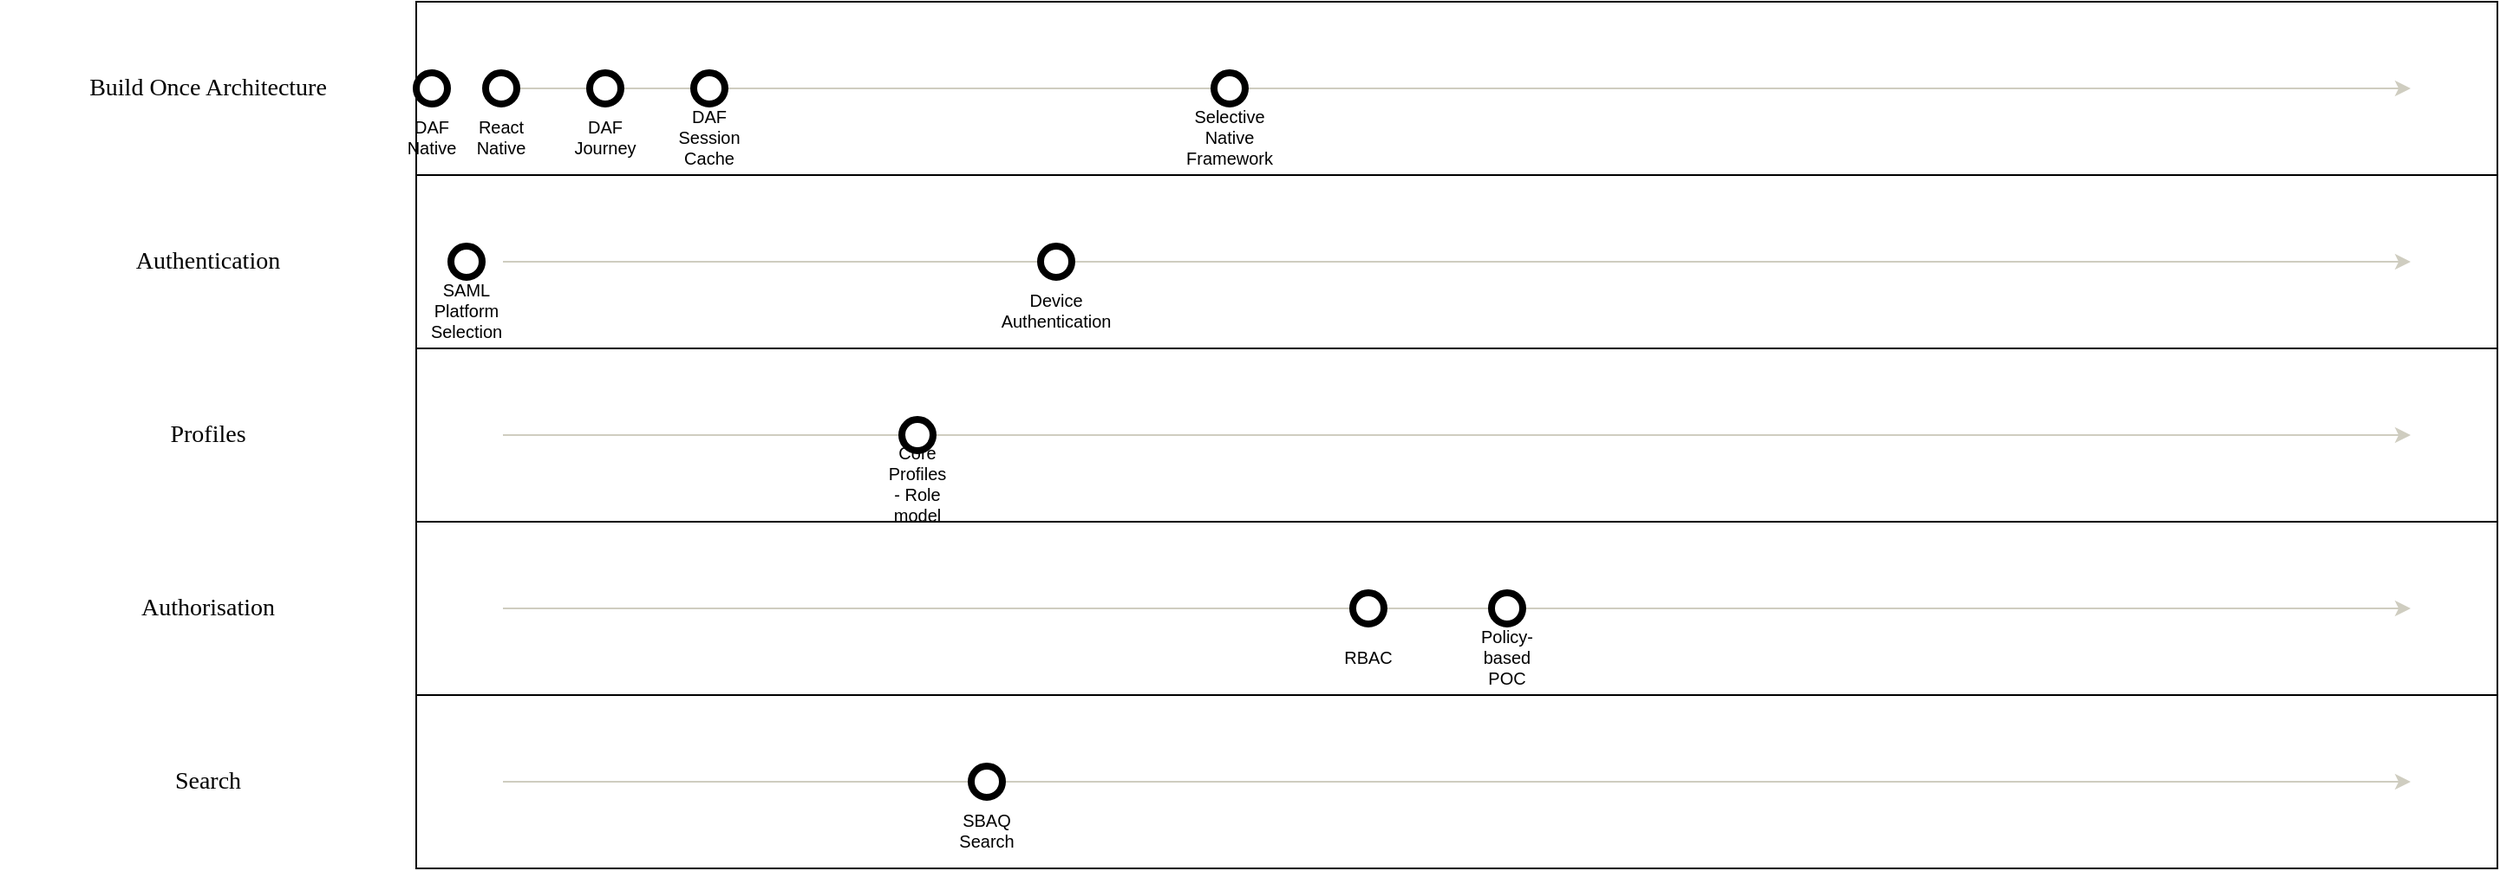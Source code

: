 <mxfile version="14.5.1" type="device"><diagram id="nMbIOyWw1tff--0FTw4Q" name="Page-1"><mxGraphModel dx="981" dy="650" grid="1" gridSize="10" guides="1" tooltips="1" connect="1" arrows="1" fold="1" page="1" pageScale="1" pageWidth="816" pageHeight="1056" math="0" shadow="0"><root><mxCell id="0"/><mxCell id="1" style="locked=1" parent="0" visible="1" value="Background"/><mxCell id="3eMr10-bSvyvjwMugVmJU5" value="Default" style="locked=0" parent="0"/><mxCell id="Ko3L4OGoAJqP947yFvt5Iw" value="" style="text;html=1;strokeColor=none;fillColor=none;align=center;fontFamily=Verdana;verticalAlign=middle;whiteSpace=wrap;rounded=0;fontSize=14;strokeColor=#000000;" parent="3eMr10-bSvyvjwMugVmJU5" vertex="1"><mxGeometry x="240" y="100" width="1200" height="100" as="geometry"/></mxCell><mxCell id="TFcWkZJq6bSQxy2hvJht3I" value="Build Once Architecture" style="text;html=1;strokeColor=none;fillColor=none;align=center;fontFamily=Verdana;verticalAlign=middle;whiteSpace=wrap;rounded=0;fontSize=14;labelBackgroundColor=#ffffff;" parent="3eMr10-bSvyvjwMugVmJU5" vertex="1"><mxGeometry x="0" y="100" width="240" height="100" as="geometry"/></mxCell><mxCell id="8ozvtTpr-cFslT1Aojz_Lb" style="strokeColor=#cfcdc0;" parent="3eMr10-bSvyvjwMugVmJU5" edge="1"><mxGeometry width="2" height="2" relative="1" as="geometry"><mxPoint x="290" y="150" as="sourcePoint"/><mxPoint x="1390" y="150" as="targetPoint"/></mxGeometry></mxCell><mxCell id="JvK2I491aCF2IHnCuMcKrw" value="DAF Native" style="ellipse;whiteSpace=wrap;html=1;aspect=fixed;strokeWidth=4;spacingTop=55;fontSize=10;fontFamily=Helvetica;" vertex="1" parent="3eMr10-bSvyvjwMugVmJU5"><mxGeometry x="240.0" y="141" width="18" height="18" as="geometry"/></mxCell><mxCell id="OuEwUWzXIXEcqM31NYkHtQ" value="React Native" style="ellipse;whiteSpace=wrap;html=1;aspect=fixed;strokeWidth=4;spacingTop=55;fontSize=10;fontFamily=Helvetica;" vertex="1" parent="3eMr10-bSvyvjwMugVmJU5"><mxGeometry x="280.0" y="141" width="18" height="18" as="geometry"/></mxCell><mxCell id="8NkFHSXfieogD8ruZvw_iV" value="DAF Journey" style="ellipse;whiteSpace=wrap;html=1;aspect=fixed;strokeWidth=4;spacingTop=55;fontSize=10;fontFamily=Helvetica;" vertex="1" parent="3eMr10-bSvyvjwMugVmJU5"><mxGeometry x="340.0" y="141" width="18" height="18" as="geometry"/></mxCell><mxCell id="mD1WVwCm7DBA2q38in2U9s" value="DAF Session Cache" style="ellipse;whiteSpace=wrap;html=1;aspect=fixed;strokeWidth=4;spacingTop=55;fontSize=10;fontFamily=Helvetica;" vertex="1" parent="3eMr10-bSvyvjwMugVmJU5"><mxGeometry x="400.0" y="141" width="18" height="18" as="geometry"/></mxCell><mxCell id="chsrzjx34gfB9rssn6LAO2" value="Selective Native Framework" style="ellipse;whiteSpace=wrap;html=1;aspect=fixed;strokeWidth=4;spacingTop=55;fontSize=10;fontFamily=Helvetica;" vertex="1" parent="3eMr10-bSvyvjwMugVmJU5"><mxGeometry x="700.0" y="141" width="18" height="18" as="geometry"/></mxCell><mxCell id="KLRbPZzZ-wwfti21xVgehJ" value="" style="text;html=1;strokeColor=none;fillColor=none;align=center;fontFamily=Verdana;verticalAlign=middle;whiteSpace=wrap;rounded=0;fontSize=14;strokeColor=#000000;" parent="3eMr10-bSvyvjwMugVmJU5" vertex="1"><mxGeometry x="240" y="200" width="1200" height="100" as="geometry"/></mxCell><mxCell id="4ZMk5HH31Mjb29QggAqdnp" value="Authentication" style="text;html=1;strokeColor=none;fillColor=none;align=center;fontFamily=Verdana;verticalAlign=middle;whiteSpace=wrap;rounded=0;fontSize=14;labelBackgroundColor=#ffffff;" parent="3eMr10-bSvyvjwMugVmJU5" vertex="1"><mxGeometry x="0" y="200" width="240" height="100" as="geometry"/></mxCell><mxCell id="cVsS7wxkrr7zLt97IQt5Df" style="strokeColor=#cfcdc0;" parent="3eMr10-bSvyvjwMugVmJU5" edge="1"><mxGeometry width="2" height="2" relative="1" as="geometry"><mxPoint x="290" y="250" as="sourcePoint"/><mxPoint x="1390" y="250" as="targetPoint"/></mxGeometry></mxCell><mxCell id="I4onyow4SUlD61Fy0V4YsV" value="SAML Platform Selection" style="ellipse;whiteSpace=wrap;html=1;aspect=fixed;strokeWidth=4;spacingTop=55;fontSize=10;fontFamily=Helvetica;" vertex="1" parent="3eMr10-bSvyvjwMugVmJU5"><mxGeometry x="260.0" y="241" width="18" height="18" as="geometry"/></mxCell><mxCell id="BWdiK46CmK6P6AYwb7_fuV" value="Device Authentication" style="ellipse;whiteSpace=wrap;html=1;aspect=fixed;strokeWidth=4;spacingTop=55;fontSize=10;fontFamily=Helvetica;" vertex="1" parent="3eMr10-bSvyvjwMugVmJU5"><mxGeometry x="600.0" y="241" width="18" height="18" as="geometry"/></mxCell><mxCell id="n43mCCREYT7YyaJPbDVVp8" value="" style="text;html=1;strokeColor=none;fillColor=none;align=center;fontFamily=Verdana;verticalAlign=middle;whiteSpace=wrap;rounded=0;fontSize=14;strokeColor=#000000;" parent="3eMr10-bSvyvjwMugVmJU5" vertex="1"><mxGeometry x="240" y="300" width="1200" height="100" as="geometry"/></mxCell><mxCell id="syrFUYNtZahA7YfK1qtAU2" value="Profiles" style="text;html=1;strokeColor=none;fillColor=none;align=center;fontFamily=Verdana;verticalAlign=middle;whiteSpace=wrap;rounded=0;fontSize=14;labelBackgroundColor=#ffffff;" parent="3eMr10-bSvyvjwMugVmJU5" vertex="1"><mxGeometry x="0" y="300" width="240" height="100" as="geometry"/></mxCell><mxCell id="qrslLEszdhzicDdbtHCSHz" style="strokeColor=#cfcdc0;" parent="3eMr10-bSvyvjwMugVmJU5" edge="1"><mxGeometry width="2" height="2" relative="1" as="geometry"><mxPoint x="290" y="350" as="sourcePoint"/><mxPoint x="1390" y="350" as="targetPoint"/></mxGeometry></mxCell><mxCell id="xA5qwKebfa6joPho1aA9yL" value="Core Profiles - Role model" style="ellipse;whiteSpace=wrap;html=1;aspect=fixed;strokeWidth=4;spacingTop=55;fontSize=10;fontFamily=Helvetica;" vertex="1" parent="3eMr10-bSvyvjwMugVmJU5"><mxGeometry x="520.0" y="341" width="18" height="18" as="geometry"/></mxCell><mxCell id="Tpcw1h4djOi82NYYtkHy3V" value="" style="text;html=1;strokeColor=none;fillColor=none;align=center;fontFamily=Verdana;verticalAlign=middle;whiteSpace=wrap;rounded=0;fontSize=14;strokeColor=#000000;" parent="3eMr10-bSvyvjwMugVmJU5" vertex="1"><mxGeometry x="240" y="400" width="1200" height="100" as="geometry"/></mxCell><mxCell id="h5MC7QFDEbVhDIQ9tCXLDx" value="Authorisation" style="text;html=1;strokeColor=none;fillColor=none;align=center;fontFamily=Verdana;verticalAlign=middle;whiteSpace=wrap;rounded=0;fontSize=14;labelBackgroundColor=#ffffff;" parent="3eMr10-bSvyvjwMugVmJU5" vertex="1"><mxGeometry x="0" y="400" width="240" height="100" as="geometry"/></mxCell><mxCell id="75DUAt3Eda-mPDuJ6yItSH" style="strokeColor=#cfcdc0;" parent="3eMr10-bSvyvjwMugVmJU5" edge="1"><mxGeometry width="2" height="2" relative="1" as="geometry"><mxPoint x="290" y="450" as="sourcePoint"/><mxPoint x="1390" y="450" as="targetPoint"/></mxGeometry></mxCell><mxCell id="bPChb4zIib_2mPvpXHIwnL" value="RBAC" style="ellipse;whiteSpace=wrap;html=1;aspect=fixed;strokeWidth=4;spacingTop=55;fontSize=10;fontFamily=Helvetica;" vertex="1" parent="3eMr10-bSvyvjwMugVmJU5"><mxGeometry x="780.0" y="441" width="18" height="18" as="geometry"/></mxCell><mxCell id="hw4Epljvg0DTAom3mcetbd" value="Policy-based POC" style="ellipse;whiteSpace=wrap;html=1;aspect=fixed;strokeWidth=4;spacingTop=55;fontSize=10;fontFamily=Helvetica;" vertex="1" parent="3eMr10-bSvyvjwMugVmJU5"><mxGeometry x="860.0" y="441" width="18" height="18" as="geometry"/></mxCell><mxCell id="cEsuNiawnJShOezVMX_piR" value="" style="text;html=1;strokeColor=none;fillColor=none;align=center;fontFamily=Verdana;verticalAlign=middle;whiteSpace=wrap;rounded=0;fontSize=14;strokeColor=#000000;" parent="3eMr10-bSvyvjwMugVmJU5" vertex="1"><mxGeometry x="240" y="500" width="1200" height="100" as="geometry"/></mxCell><mxCell id="NCn6eiMqQCy5nswJjv_6ob" value="Search" style="text;html=1;strokeColor=none;fillColor=none;align=center;fontFamily=Verdana;verticalAlign=middle;whiteSpace=wrap;rounded=0;fontSize=14;labelBackgroundColor=#ffffff;" parent="3eMr10-bSvyvjwMugVmJU5" vertex="1"><mxGeometry x="0" y="500" width="240" height="100" as="geometry"/></mxCell><mxCell id="SQBGaLdl7nqGIbXFadK3-j" style="strokeColor=#cfcdc0;" parent="3eMr10-bSvyvjwMugVmJU5" edge="1"><mxGeometry width="2" height="2" relative="1" as="geometry"><mxPoint x="290" y="550" as="sourcePoint"/><mxPoint x="1390" y="550" as="targetPoint"/></mxGeometry></mxCell><mxCell id="nr0LK8yFRupw7Vz-NPk_15" value="SBAQ Search" style="ellipse;whiteSpace=wrap;html=1;aspect=fixed;strokeWidth=4;spacingTop=55;fontSize=10;fontFamily=Helvetica;" vertex="1" parent="3eMr10-bSvyvjwMugVmJU5"><mxGeometry x="560.0" y="541" width="18" height="18" as="geometry"/></mxCell></root></mxGraphModel></diagram></mxfile>